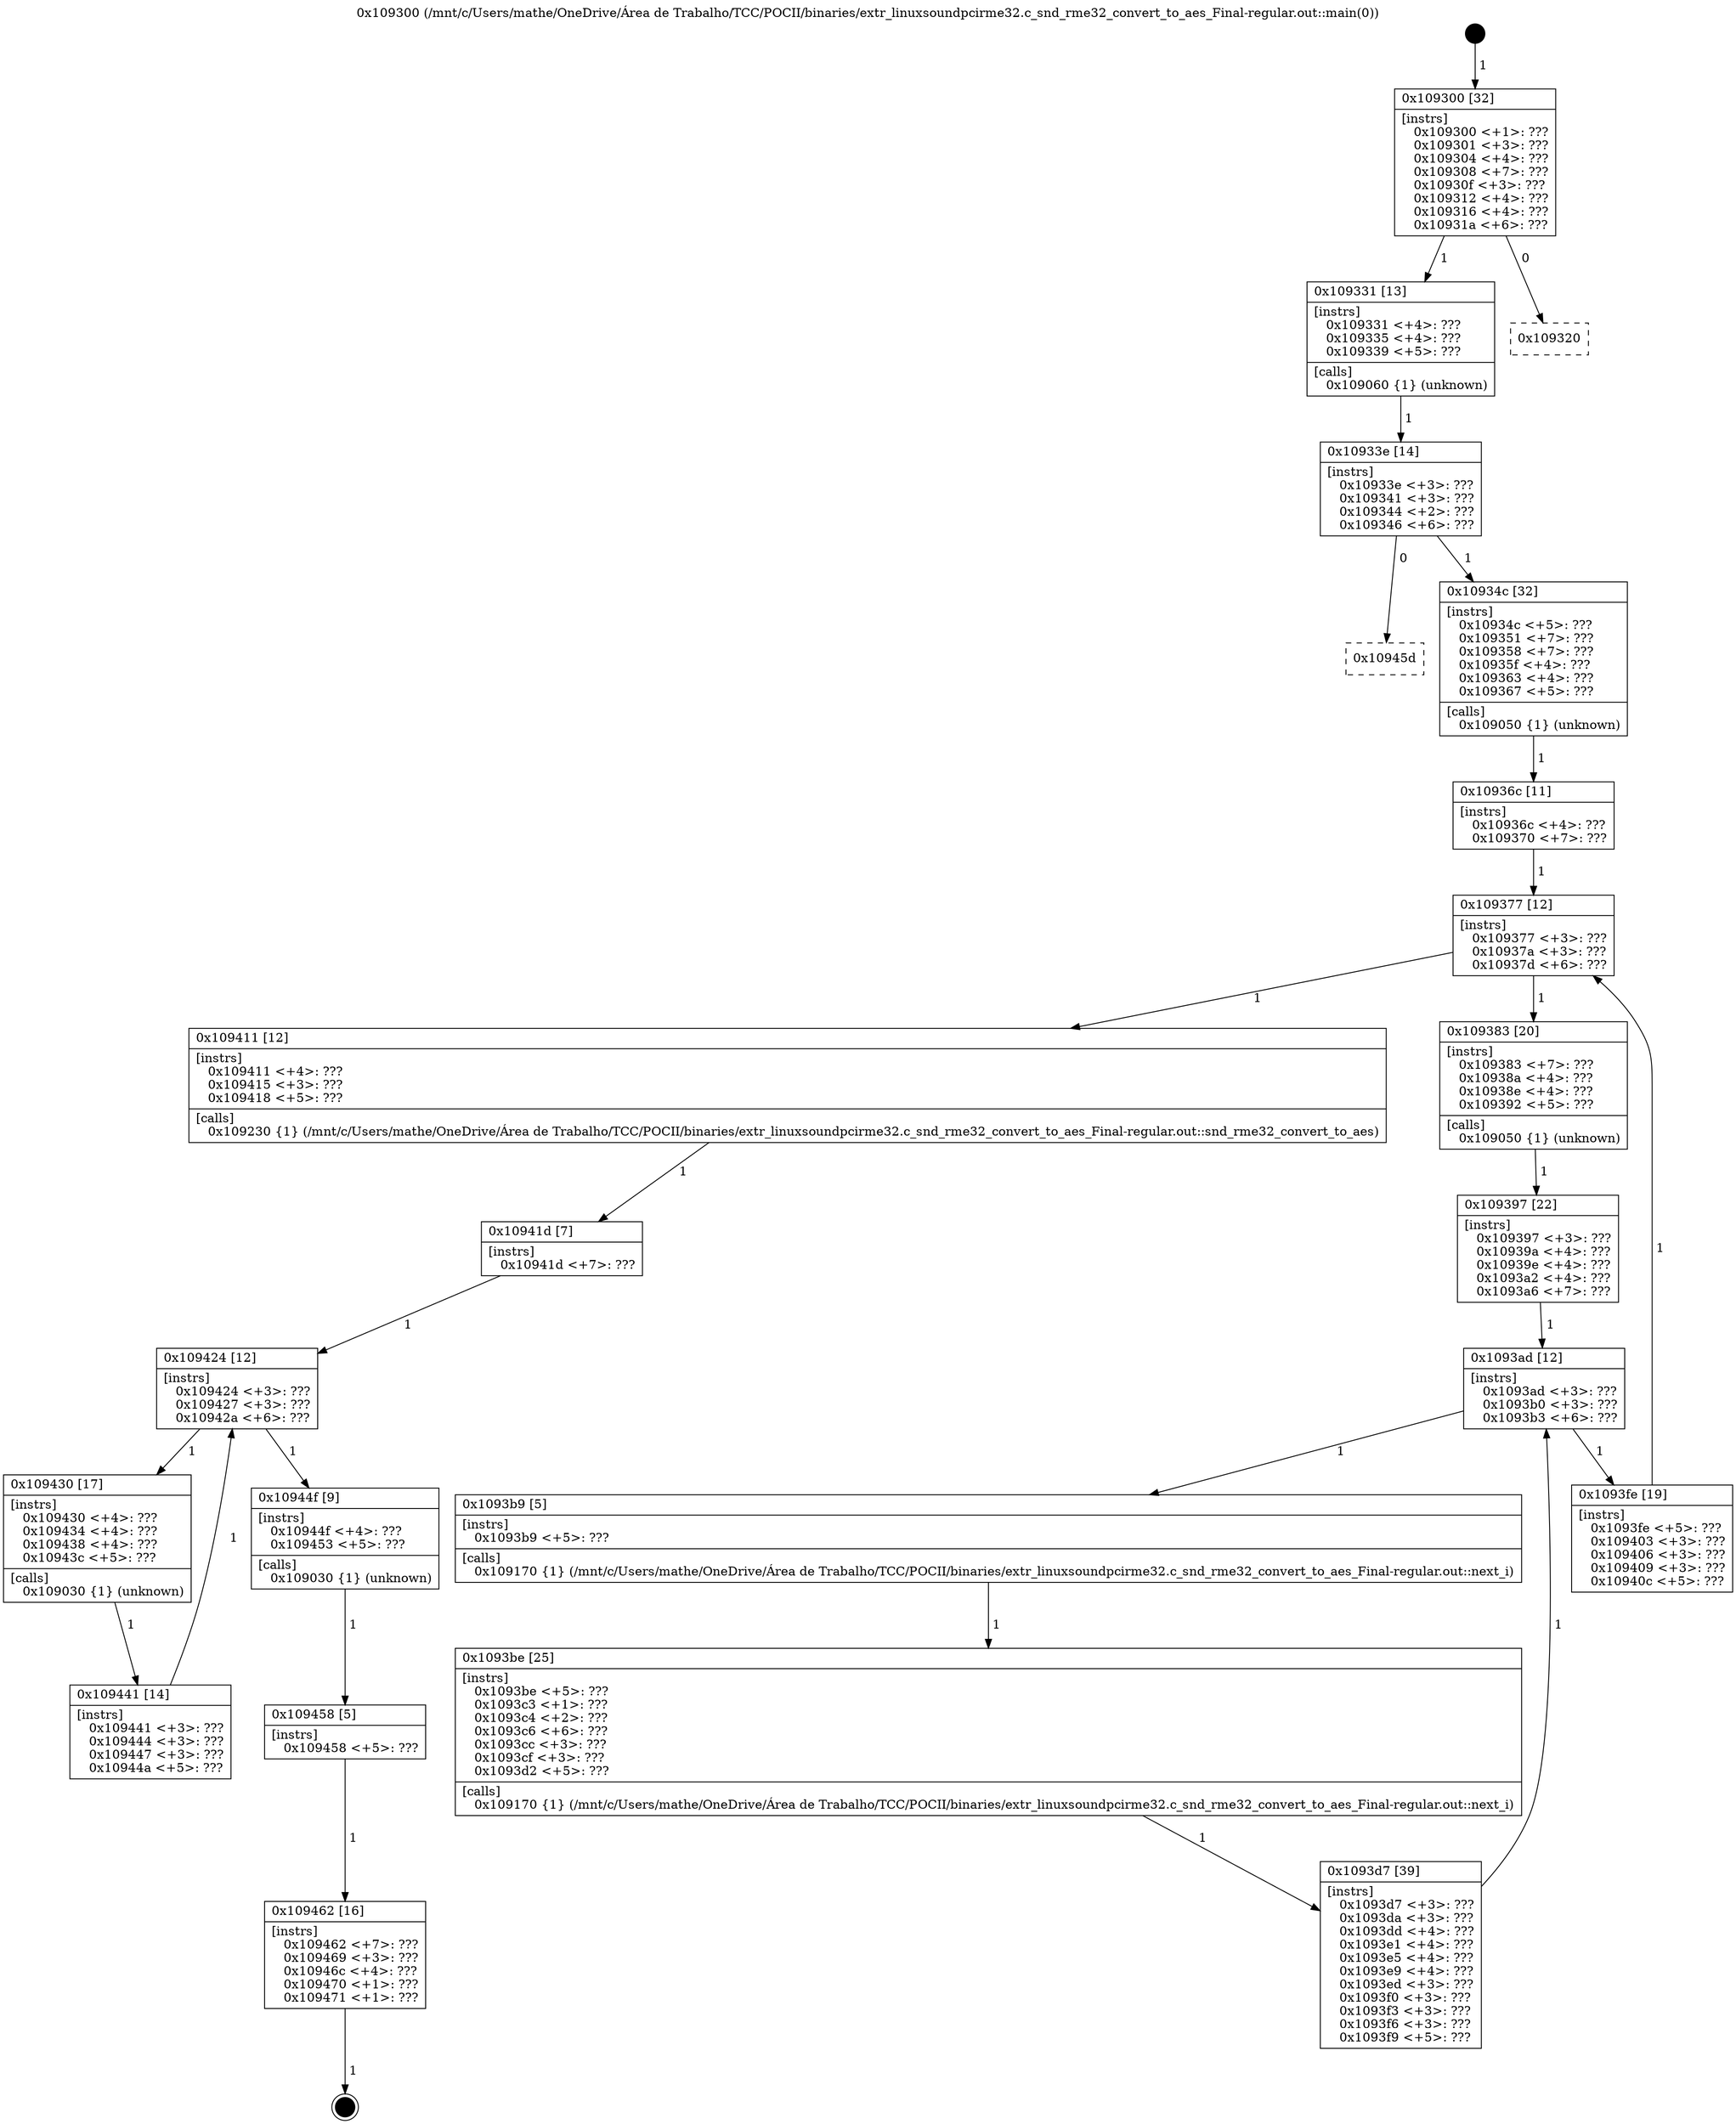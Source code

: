 digraph "0x109300" {
  label = "0x109300 (/mnt/c/Users/mathe/OneDrive/Área de Trabalho/TCC/POCII/binaries/extr_linuxsoundpcirme32.c_snd_rme32_convert_to_aes_Final-regular.out::main(0))"
  labelloc = "t"
  node[shape=record]

  Entry [label="",width=0.3,height=0.3,shape=circle,fillcolor=black,style=filled]
  "0x109300" [label="{
     0x109300 [32]\l
     | [instrs]\l
     &nbsp;&nbsp;0x109300 \<+1\>: ???\l
     &nbsp;&nbsp;0x109301 \<+3\>: ???\l
     &nbsp;&nbsp;0x109304 \<+4\>: ???\l
     &nbsp;&nbsp;0x109308 \<+7\>: ???\l
     &nbsp;&nbsp;0x10930f \<+3\>: ???\l
     &nbsp;&nbsp;0x109312 \<+4\>: ???\l
     &nbsp;&nbsp;0x109316 \<+4\>: ???\l
     &nbsp;&nbsp;0x10931a \<+6\>: ???\l
  }"]
  "0x109331" [label="{
     0x109331 [13]\l
     | [instrs]\l
     &nbsp;&nbsp;0x109331 \<+4\>: ???\l
     &nbsp;&nbsp;0x109335 \<+4\>: ???\l
     &nbsp;&nbsp;0x109339 \<+5\>: ???\l
     | [calls]\l
     &nbsp;&nbsp;0x109060 \{1\} (unknown)\l
  }"]
  "0x109320" [label="{
     0x109320\l
  }", style=dashed]
  "0x10933e" [label="{
     0x10933e [14]\l
     | [instrs]\l
     &nbsp;&nbsp;0x10933e \<+3\>: ???\l
     &nbsp;&nbsp;0x109341 \<+3\>: ???\l
     &nbsp;&nbsp;0x109344 \<+2\>: ???\l
     &nbsp;&nbsp;0x109346 \<+6\>: ???\l
  }"]
  "0x10945d" [label="{
     0x10945d\l
  }", style=dashed]
  "0x10934c" [label="{
     0x10934c [32]\l
     | [instrs]\l
     &nbsp;&nbsp;0x10934c \<+5\>: ???\l
     &nbsp;&nbsp;0x109351 \<+7\>: ???\l
     &nbsp;&nbsp;0x109358 \<+7\>: ???\l
     &nbsp;&nbsp;0x10935f \<+4\>: ???\l
     &nbsp;&nbsp;0x109363 \<+4\>: ???\l
     &nbsp;&nbsp;0x109367 \<+5\>: ???\l
     | [calls]\l
     &nbsp;&nbsp;0x109050 \{1\} (unknown)\l
  }"]
  Exit [label="",width=0.3,height=0.3,shape=circle,fillcolor=black,style=filled,peripheries=2]
  "0x109377" [label="{
     0x109377 [12]\l
     | [instrs]\l
     &nbsp;&nbsp;0x109377 \<+3\>: ???\l
     &nbsp;&nbsp;0x10937a \<+3\>: ???\l
     &nbsp;&nbsp;0x10937d \<+6\>: ???\l
  }"]
  "0x109411" [label="{
     0x109411 [12]\l
     | [instrs]\l
     &nbsp;&nbsp;0x109411 \<+4\>: ???\l
     &nbsp;&nbsp;0x109415 \<+3\>: ???\l
     &nbsp;&nbsp;0x109418 \<+5\>: ???\l
     | [calls]\l
     &nbsp;&nbsp;0x109230 \{1\} (/mnt/c/Users/mathe/OneDrive/Área de Trabalho/TCC/POCII/binaries/extr_linuxsoundpcirme32.c_snd_rme32_convert_to_aes_Final-regular.out::snd_rme32_convert_to_aes)\l
  }"]
  "0x109383" [label="{
     0x109383 [20]\l
     | [instrs]\l
     &nbsp;&nbsp;0x109383 \<+7\>: ???\l
     &nbsp;&nbsp;0x10938a \<+4\>: ???\l
     &nbsp;&nbsp;0x10938e \<+4\>: ???\l
     &nbsp;&nbsp;0x109392 \<+5\>: ???\l
     | [calls]\l
     &nbsp;&nbsp;0x109050 \{1\} (unknown)\l
  }"]
  "0x1093ad" [label="{
     0x1093ad [12]\l
     | [instrs]\l
     &nbsp;&nbsp;0x1093ad \<+3\>: ???\l
     &nbsp;&nbsp;0x1093b0 \<+3\>: ???\l
     &nbsp;&nbsp;0x1093b3 \<+6\>: ???\l
  }"]
  "0x1093fe" [label="{
     0x1093fe [19]\l
     | [instrs]\l
     &nbsp;&nbsp;0x1093fe \<+5\>: ???\l
     &nbsp;&nbsp;0x109403 \<+3\>: ???\l
     &nbsp;&nbsp;0x109406 \<+3\>: ???\l
     &nbsp;&nbsp;0x109409 \<+3\>: ???\l
     &nbsp;&nbsp;0x10940c \<+5\>: ???\l
  }"]
  "0x1093b9" [label="{
     0x1093b9 [5]\l
     | [instrs]\l
     &nbsp;&nbsp;0x1093b9 \<+5\>: ???\l
     | [calls]\l
     &nbsp;&nbsp;0x109170 \{1\} (/mnt/c/Users/mathe/OneDrive/Área de Trabalho/TCC/POCII/binaries/extr_linuxsoundpcirme32.c_snd_rme32_convert_to_aes_Final-regular.out::next_i)\l
  }"]
  "0x1093be" [label="{
     0x1093be [25]\l
     | [instrs]\l
     &nbsp;&nbsp;0x1093be \<+5\>: ???\l
     &nbsp;&nbsp;0x1093c3 \<+1\>: ???\l
     &nbsp;&nbsp;0x1093c4 \<+2\>: ???\l
     &nbsp;&nbsp;0x1093c6 \<+6\>: ???\l
     &nbsp;&nbsp;0x1093cc \<+3\>: ???\l
     &nbsp;&nbsp;0x1093cf \<+3\>: ???\l
     &nbsp;&nbsp;0x1093d2 \<+5\>: ???\l
     | [calls]\l
     &nbsp;&nbsp;0x109170 \{1\} (/mnt/c/Users/mathe/OneDrive/Área de Trabalho/TCC/POCII/binaries/extr_linuxsoundpcirme32.c_snd_rme32_convert_to_aes_Final-regular.out::next_i)\l
  }"]
  "0x1093d7" [label="{
     0x1093d7 [39]\l
     | [instrs]\l
     &nbsp;&nbsp;0x1093d7 \<+3\>: ???\l
     &nbsp;&nbsp;0x1093da \<+3\>: ???\l
     &nbsp;&nbsp;0x1093dd \<+4\>: ???\l
     &nbsp;&nbsp;0x1093e1 \<+4\>: ???\l
     &nbsp;&nbsp;0x1093e5 \<+4\>: ???\l
     &nbsp;&nbsp;0x1093e9 \<+4\>: ???\l
     &nbsp;&nbsp;0x1093ed \<+3\>: ???\l
     &nbsp;&nbsp;0x1093f0 \<+3\>: ???\l
     &nbsp;&nbsp;0x1093f3 \<+3\>: ???\l
     &nbsp;&nbsp;0x1093f6 \<+3\>: ???\l
     &nbsp;&nbsp;0x1093f9 \<+5\>: ???\l
  }"]
  "0x109397" [label="{
     0x109397 [22]\l
     | [instrs]\l
     &nbsp;&nbsp;0x109397 \<+3\>: ???\l
     &nbsp;&nbsp;0x10939a \<+4\>: ???\l
     &nbsp;&nbsp;0x10939e \<+4\>: ???\l
     &nbsp;&nbsp;0x1093a2 \<+4\>: ???\l
     &nbsp;&nbsp;0x1093a6 \<+7\>: ???\l
  }"]
  "0x109462" [label="{
     0x109462 [16]\l
     | [instrs]\l
     &nbsp;&nbsp;0x109462 \<+7\>: ???\l
     &nbsp;&nbsp;0x109469 \<+3\>: ???\l
     &nbsp;&nbsp;0x10946c \<+4\>: ???\l
     &nbsp;&nbsp;0x109470 \<+1\>: ???\l
     &nbsp;&nbsp;0x109471 \<+1\>: ???\l
  }"]
  "0x10936c" [label="{
     0x10936c [11]\l
     | [instrs]\l
     &nbsp;&nbsp;0x10936c \<+4\>: ???\l
     &nbsp;&nbsp;0x109370 \<+7\>: ???\l
  }"]
  "0x109424" [label="{
     0x109424 [12]\l
     | [instrs]\l
     &nbsp;&nbsp;0x109424 \<+3\>: ???\l
     &nbsp;&nbsp;0x109427 \<+3\>: ???\l
     &nbsp;&nbsp;0x10942a \<+6\>: ???\l
  }"]
  "0x10944f" [label="{
     0x10944f [9]\l
     | [instrs]\l
     &nbsp;&nbsp;0x10944f \<+4\>: ???\l
     &nbsp;&nbsp;0x109453 \<+5\>: ???\l
     | [calls]\l
     &nbsp;&nbsp;0x109030 \{1\} (unknown)\l
  }"]
  "0x109430" [label="{
     0x109430 [17]\l
     | [instrs]\l
     &nbsp;&nbsp;0x109430 \<+4\>: ???\l
     &nbsp;&nbsp;0x109434 \<+4\>: ???\l
     &nbsp;&nbsp;0x109438 \<+4\>: ???\l
     &nbsp;&nbsp;0x10943c \<+5\>: ???\l
     | [calls]\l
     &nbsp;&nbsp;0x109030 \{1\} (unknown)\l
  }"]
  "0x109441" [label="{
     0x109441 [14]\l
     | [instrs]\l
     &nbsp;&nbsp;0x109441 \<+3\>: ???\l
     &nbsp;&nbsp;0x109444 \<+3\>: ???\l
     &nbsp;&nbsp;0x109447 \<+3\>: ???\l
     &nbsp;&nbsp;0x10944a \<+5\>: ???\l
  }"]
  "0x10941d" [label="{
     0x10941d [7]\l
     | [instrs]\l
     &nbsp;&nbsp;0x10941d \<+7\>: ???\l
  }"]
  "0x109458" [label="{
     0x109458 [5]\l
     | [instrs]\l
     &nbsp;&nbsp;0x109458 \<+5\>: ???\l
  }"]
  Entry -> "0x109300" [label=" 1"]
  "0x109300" -> "0x109331" [label=" 1"]
  "0x109300" -> "0x109320" [label=" 0"]
  "0x109331" -> "0x10933e" [label=" 1"]
  "0x10933e" -> "0x10945d" [label=" 0"]
  "0x10933e" -> "0x10934c" [label=" 1"]
  "0x109462" -> Exit [label=" 1"]
  "0x10934c" -> "0x10936c" [label=" 1"]
  "0x109377" -> "0x109411" [label=" 1"]
  "0x109377" -> "0x109383" [label=" 1"]
  "0x109383" -> "0x109397" [label=" 1"]
  "0x1093ad" -> "0x1093fe" [label=" 1"]
  "0x1093ad" -> "0x1093b9" [label=" 1"]
  "0x1093b9" -> "0x1093be" [label=" 1"]
  "0x1093be" -> "0x1093d7" [label=" 1"]
  "0x109397" -> "0x1093ad" [label=" 1"]
  "0x1093d7" -> "0x1093ad" [label=" 1"]
  "0x109458" -> "0x109462" [label=" 1"]
  "0x10936c" -> "0x109377" [label=" 1"]
  "0x1093fe" -> "0x109377" [label=" 1"]
  "0x109411" -> "0x10941d" [label=" 1"]
  "0x109424" -> "0x10944f" [label=" 1"]
  "0x109424" -> "0x109430" [label=" 1"]
  "0x109430" -> "0x109441" [label=" 1"]
  "0x10941d" -> "0x109424" [label=" 1"]
  "0x109441" -> "0x109424" [label=" 1"]
  "0x10944f" -> "0x109458" [label=" 1"]
}
